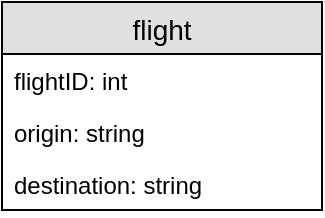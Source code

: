 <mxfile version="10.8.7" type="github"><diagram id="NO019gBtwoDl6yspfcqa" name="Page-1"><mxGraphModel dx="840" dy="452" grid="1" gridSize="10" guides="1" tooltips="1" connect="1" arrows="1" fold="1" page="1" pageScale="1" pageWidth="1169" pageHeight="827" math="0" shadow="0"><root><mxCell id="0"/><mxCell id="1" parent="0"/><mxCell id="kZv5MHhuxdHZWm_8LACb-1" value="flight" style="swimlane;fontStyle=0;childLayout=stackLayout;horizontal=1;startSize=26;fillColor=#e0e0e0;horizontalStack=0;resizeParent=1;resizeParentMax=0;resizeLast=0;collapsible=1;marginBottom=0;swimlaneFillColor=#ffffff;align=center;fontSize=14;" vertex="1" parent="1"><mxGeometry x="20" y="20" width="160" height="104" as="geometry"/></mxCell><mxCell id="kZv5MHhuxdHZWm_8LACb-2" value="flightID: int" style="text;strokeColor=none;fillColor=none;spacingLeft=4;spacingRight=4;overflow=hidden;rotatable=0;points=[[0,0.5],[1,0.5]];portConstraint=eastwest;fontSize=12;" vertex="1" parent="kZv5MHhuxdHZWm_8LACb-1"><mxGeometry y="26" width="160" height="26" as="geometry"/></mxCell><mxCell id="kZv5MHhuxdHZWm_8LACb-3" value="origin: string" style="text;strokeColor=none;fillColor=none;spacingLeft=4;spacingRight=4;overflow=hidden;rotatable=0;points=[[0,0.5],[1,0.5]];portConstraint=eastwest;fontSize=12;" vertex="1" parent="kZv5MHhuxdHZWm_8LACb-1"><mxGeometry y="52" width="160" height="26" as="geometry"/></mxCell><mxCell id="kZv5MHhuxdHZWm_8LACb-4" value="destination: string" style="text;strokeColor=none;fillColor=none;spacingLeft=4;spacingRight=4;overflow=hidden;rotatable=0;points=[[0,0.5],[1,0.5]];portConstraint=eastwest;fontSize=12;" vertex="1" parent="kZv5MHhuxdHZWm_8LACb-1"><mxGeometry y="78" width="160" height="26" as="geometry"/></mxCell></root></mxGraphModel></diagram></mxfile>